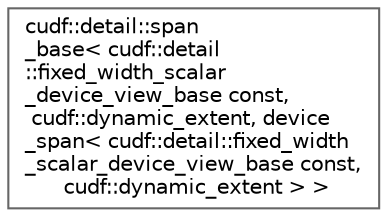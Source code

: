 digraph "类继承关系图"
{
 // LATEX_PDF_SIZE
  bgcolor="transparent";
  edge [fontname=Helvetica,fontsize=10,labelfontname=Helvetica,labelfontsize=10];
  node [fontname=Helvetica,fontsize=10,shape=box,height=0.2,width=0.4];
  rankdir="LR";
  Node0 [id="Node000000",label="cudf::detail::span\l_base\< cudf::detail\l::fixed_width_scalar\l_device_view_base const,\l cudf::dynamic_extent, device\l_span\< cudf::detail::fixed_width\l_scalar_device_view_base const,\l cudf::dynamic_extent \> \>",height=0.2,width=0.4,color="grey40", fillcolor="white", style="filled",URL="$classcudf_1_1detail_1_1span__base.html",tooltip=" "];
}
